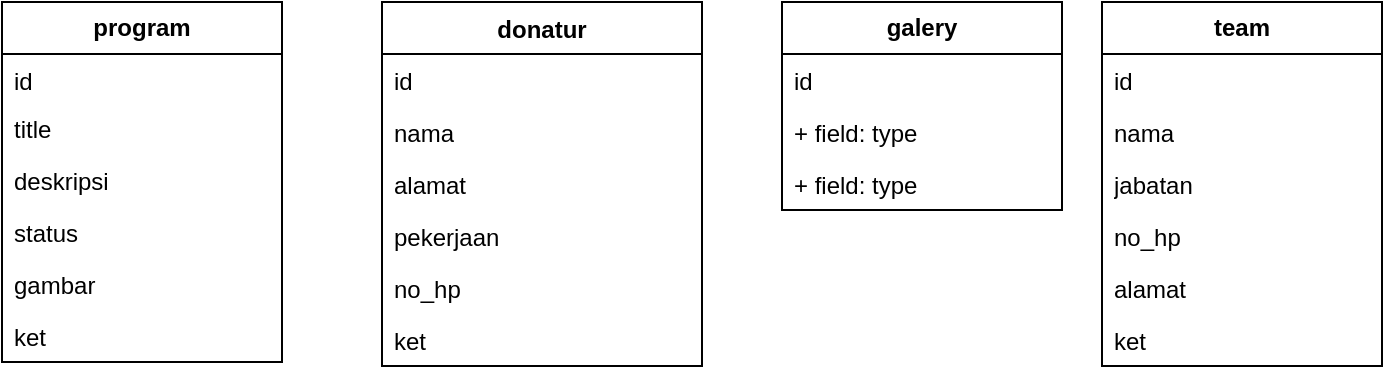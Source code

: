 <mxfile version="25.0.3">
  <diagram name="Page-1" id="CiGYhdMlgxM_yML4-buP">
    <mxGraphModel dx="880" dy="444" grid="1" gridSize="10" guides="1" tooltips="1" connect="1" arrows="1" fold="1" page="1" pageScale="1" pageWidth="850" pageHeight="1100" math="0" shadow="0">
      <root>
        <mxCell id="0" />
        <mxCell id="1" parent="0" />
        <mxCell id="uCAz-yMRUNbZcaKwolgz-6" value="program" style="swimlane;fontStyle=1;childLayout=stackLayout;horizontal=1;startSize=26;fillColor=none;horizontalStack=0;resizeParent=1;resizeParentMax=0;resizeLast=0;collapsible=1;marginBottom=0;whiteSpace=wrap;html=1;" vertex="1" parent="1">
          <mxGeometry x="60" y="50" width="140" height="180" as="geometry" />
        </mxCell>
        <mxCell id="uCAz-yMRUNbZcaKwolgz-7" value="id" style="text;strokeColor=none;fillColor=none;align=left;verticalAlign=top;spacingLeft=4;spacingRight=4;overflow=hidden;rotatable=0;points=[[0,0.5],[1,0.5]];portConstraint=eastwest;whiteSpace=wrap;html=1;" vertex="1" parent="uCAz-yMRUNbZcaKwolgz-6">
          <mxGeometry y="26" width="140" height="24" as="geometry" />
        </mxCell>
        <mxCell id="uCAz-yMRUNbZcaKwolgz-8" value="title" style="text;strokeColor=none;fillColor=none;align=left;verticalAlign=top;spacingLeft=4;spacingRight=4;overflow=hidden;rotatable=0;points=[[0,0.5],[1,0.5]];portConstraint=eastwest;whiteSpace=wrap;html=1;" vertex="1" parent="uCAz-yMRUNbZcaKwolgz-6">
          <mxGeometry y="50" width="140" height="26" as="geometry" />
        </mxCell>
        <mxCell id="uCAz-yMRUNbZcaKwolgz-9" value="deskripsi" style="text;strokeColor=none;fillColor=none;align=left;verticalAlign=top;spacingLeft=4;spacingRight=4;overflow=hidden;rotatable=0;points=[[0,0.5],[1,0.5]];portConstraint=eastwest;whiteSpace=wrap;html=1;" vertex="1" parent="uCAz-yMRUNbZcaKwolgz-6">
          <mxGeometry y="76" width="140" height="26" as="geometry" />
        </mxCell>
        <mxCell id="uCAz-yMRUNbZcaKwolgz-41" value="status" style="text;strokeColor=none;fillColor=none;align=left;verticalAlign=top;spacingLeft=4;spacingRight=4;overflow=hidden;rotatable=0;points=[[0,0.5],[1,0.5]];portConstraint=eastwest;whiteSpace=wrap;html=1;" vertex="1" parent="uCAz-yMRUNbZcaKwolgz-6">
          <mxGeometry y="102" width="140" height="26" as="geometry" />
        </mxCell>
        <mxCell id="uCAz-yMRUNbZcaKwolgz-24" value="gambar" style="text;strokeColor=none;fillColor=none;align=left;verticalAlign=top;spacingLeft=4;spacingRight=4;overflow=hidden;rotatable=0;points=[[0,0.5],[1,0.5]];portConstraint=eastwest;whiteSpace=wrap;html=1;" vertex="1" parent="uCAz-yMRUNbZcaKwolgz-6">
          <mxGeometry y="128" width="140" height="26" as="geometry" />
        </mxCell>
        <mxCell id="uCAz-yMRUNbZcaKwolgz-23" value="ket" style="text;strokeColor=none;fillColor=none;align=left;verticalAlign=top;spacingLeft=4;spacingRight=4;overflow=hidden;rotatable=0;points=[[0,0.5],[1,0.5]];portConstraint=eastwest;whiteSpace=wrap;html=1;" vertex="1" parent="uCAz-yMRUNbZcaKwolgz-6">
          <mxGeometry y="154" width="140" height="26" as="geometry" />
        </mxCell>
        <mxCell id="uCAz-yMRUNbZcaKwolgz-15" value="donatur" style="swimlane;fontStyle=1;align=center;verticalAlign=top;childLayout=stackLayout;horizontal=1;startSize=26;horizontalStack=0;resizeParent=1;resizeParentMax=0;resizeLast=0;collapsible=1;marginBottom=0;whiteSpace=wrap;html=1;" vertex="1" parent="1">
          <mxGeometry x="250" y="50" width="160" height="182" as="geometry" />
        </mxCell>
        <mxCell id="uCAz-yMRUNbZcaKwolgz-16" value="id" style="text;strokeColor=none;fillColor=none;align=left;verticalAlign=top;spacingLeft=4;spacingRight=4;overflow=hidden;rotatable=0;points=[[0,0.5],[1,0.5]];portConstraint=eastwest;whiteSpace=wrap;html=1;" vertex="1" parent="uCAz-yMRUNbZcaKwolgz-15">
          <mxGeometry y="26" width="160" height="26" as="geometry" />
        </mxCell>
        <mxCell id="uCAz-yMRUNbZcaKwolgz-18" value="nama" style="text;strokeColor=none;fillColor=none;align=left;verticalAlign=top;spacingLeft=4;spacingRight=4;overflow=hidden;rotatable=0;points=[[0,0.5],[1,0.5]];portConstraint=eastwest;whiteSpace=wrap;html=1;" vertex="1" parent="uCAz-yMRUNbZcaKwolgz-15">
          <mxGeometry y="52" width="160" height="26" as="geometry" />
        </mxCell>
        <mxCell id="uCAz-yMRUNbZcaKwolgz-19" value="alamat" style="text;strokeColor=none;fillColor=none;align=left;verticalAlign=top;spacingLeft=4;spacingRight=4;overflow=hidden;rotatable=0;points=[[0,0.5],[1,0.5]];portConstraint=eastwest;whiteSpace=wrap;html=1;" vertex="1" parent="uCAz-yMRUNbZcaKwolgz-15">
          <mxGeometry y="78" width="160" height="26" as="geometry" />
        </mxCell>
        <mxCell id="uCAz-yMRUNbZcaKwolgz-20" value="pekerjaan" style="text;strokeColor=none;fillColor=none;align=left;verticalAlign=top;spacingLeft=4;spacingRight=4;overflow=hidden;rotatable=0;points=[[0,0.5],[1,0.5]];portConstraint=eastwest;whiteSpace=wrap;html=1;" vertex="1" parent="uCAz-yMRUNbZcaKwolgz-15">
          <mxGeometry y="104" width="160" height="26" as="geometry" />
        </mxCell>
        <mxCell id="uCAz-yMRUNbZcaKwolgz-21" value="no_hp" style="text;strokeColor=none;fillColor=none;align=left;verticalAlign=top;spacingLeft=4;spacingRight=4;overflow=hidden;rotatable=0;points=[[0,0.5],[1,0.5]];portConstraint=eastwest;whiteSpace=wrap;html=1;" vertex="1" parent="uCAz-yMRUNbZcaKwolgz-15">
          <mxGeometry y="130" width="160" height="26" as="geometry" />
        </mxCell>
        <mxCell id="uCAz-yMRUNbZcaKwolgz-22" value="ket" style="text;strokeColor=none;fillColor=none;align=left;verticalAlign=top;spacingLeft=4;spacingRight=4;overflow=hidden;rotatable=0;points=[[0,0.5],[1,0.5]];portConstraint=eastwest;whiteSpace=wrap;html=1;" vertex="1" parent="uCAz-yMRUNbZcaKwolgz-15">
          <mxGeometry y="156" width="160" height="26" as="geometry" />
        </mxCell>
        <mxCell id="uCAz-yMRUNbZcaKwolgz-29" value="galery" style="swimlane;fontStyle=1;childLayout=stackLayout;horizontal=1;startSize=26;fillColor=none;horizontalStack=0;resizeParent=1;resizeParentMax=0;resizeLast=0;collapsible=1;marginBottom=0;whiteSpace=wrap;html=1;" vertex="1" parent="1">
          <mxGeometry x="450" y="50" width="140" height="104" as="geometry" />
        </mxCell>
        <mxCell id="uCAz-yMRUNbZcaKwolgz-30" value="id" style="text;strokeColor=none;fillColor=none;align=left;verticalAlign=top;spacingLeft=4;spacingRight=4;overflow=hidden;rotatable=0;points=[[0,0.5],[1,0.5]];portConstraint=eastwest;whiteSpace=wrap;html=1;" vertex="1" parent="uCAz-yMRUNbZcaKwolgz-29">
          <mxGeometry y="26" width="140" height="26" as="geometry" />
        </mxCell>
        <mxCell id="uCAz-yMRUNbZcaKwolgz-31" value="+ field: type" style="text;strokeColor=none;fillColor=none;align=left;verticalAlign=top;spacingLeft=4;spacingRight=4;overflow=hidden;rotatable=0;points=[[0,0.5],[1,0.5]];portConstraint=eastwest;whiteSpace=wrap;html=1;" vertex="1" parent="uCAz-yMRUNbZcaKwolgz-29">
          <mxGeometry y="52" width="140" height="26" as="geometry" />
        </mxCell>
        <mxCell id="uCAz-yMRUNbZcaKwolgz-32" value="+ field: type" style="text;strokeColor=none;fillColor=none;align=left;verticalAlign=top;spacingLeft=4;spacingRight=4;overflow=hidden;rotatable=0;points=[[0,0.5],[1,0.5]];portConstraint=eastwest;whiteSpace=wrap;html=1;" vertex="1" parent="uCAz-yMRUNbZcaKwolgz-29">
          <mxGeometry y="78" width="140" height="26" as="geometry" />
        </mxCell>
        <mxCell id="uCAz-yMRUNbZcaKwolgz-34" value="team" style="swimlane;fontStyle=1;childLayout=stackLayout;horizontal=1;startSize=26;fillColor=none;horizontalStack=0;resizeParent=1;resizeParentMax=0;resizeLast=0;collapsible=1;marginBottom=0;whiteSpace=wrap;html=1;" vertex="1" parent="1">
          <mxGeometry x="610" y="50" width="140" height="182" as="geometry" />
        </mxCell>
        <mxCell id="uCAz-yMRUNbZcaKwolgz-35" value="id" style="text;strokeColor=none;fillColor=none;align=left;verticalAlign=top;spacingLeft=4;spacingRight=4;overflow=hidden;rotatable=0;points=[[0,0.5],[1,0.5]];portConstraint=eastwest;whiteSpace=wrap;html=1;" vertex="1" parent="uCAz-yMRUNbZcaKwolgz-34">
          <mxGeometry y="26" width="140" height="26" as="geometry" />
        </mxCell>
        <mxCell id="uCAz-yMRUNbZcaKwolgz-36" value="nama" style="text;strokeColor=none;fillColor=none;align=left;verticalAlign=top;spacingLeft=4;spacingRight=4;overflow=hidden;rotatable=0;points=[[0,0.5],[1,0.5]];portConstraint=eastwest;whiteSpace=wrap;html=1;" vertex="1" parent="uCAz-yMRUNbZcaKwolgz-34">
          <mxGeometry y="52" width="140" height="26" as="geometry" />
        </mxCell>
        <mxCell id="uCAz-yMRUNbZcaKwolgz-37" value="jabatan" style="text;strokeColor=none;fillColor=none;align=left;verticalAlign=top;spacingLeft=4;spacingRight=4;overflow=hidden;rotatable=0;points=[[0,0.5],[1,0.5]];portConstraint=eastwest;whiteSpace=wrap;html=1;" vertex="1" parent="uCAz-yMRUNbZcaKwolgz-34">
          <mxGeometry y="78" width="140" height="26" as="geometry" />
        </mxCell>
        <mxCell id="uCAz-yMRUNbZcaKwolgz-38" value="no_hp" style="text;strokeColor=none;fillColor=none;align=left;verticalAlign=top;spacingLeft=4;spacingRight=4;overflow=hidden;rotatable=0;points=[[0,0.5],[1,0.5]];portConstraint=eastwest;whiteSpace=wrap;html=1;" vertex="1" parent="uCAz-yMRUNbZcaKwolgz-34">
          <mxGeometry y="104" width="140" height="26" as="geometry" />
        </mxCell>
        <mxCell id="uCAz-yMRUNbZcaKwolgz-39" value="alamat" style="text;strokeColor=none;fillColor=none;align=left;verticalAlign=top;spacingLeft=4;spacingRight=4;overflow=hidden;rotatable=0;points=[[0,0.5],[1,0.5]];portConstraint=eastwest;whiteSpace=wrap;html=1;" vertex="1" parent="uCAz-yMRUNbZcaKwolgz-34">
          <mxGeometry y="130" width="140" height="26" as="geometry" />
        </mxCell>
        <mxCell id="uCAz-yMRUNbZcaKwolgz-40" value="ket" style="text;strokeColor=none;fillColor=none;align=left;verticalAlign=top;spacingLeft=4;spacingRight=4;overflow=hidden;rotatable=0;points=[[0,0.5],[1,0.5]];portConstraint=eastwest;whiteSpace=wrap;html=1;" vertex="1" parent="uCAz-yMRUNbZcaKwolgz-34">
          <mxGeometry y="156" width="140" height="26" as="geometry" />
        </mxCell>
      </root>
    </mxGraphModel>
  </diagram>
</mxfile>
